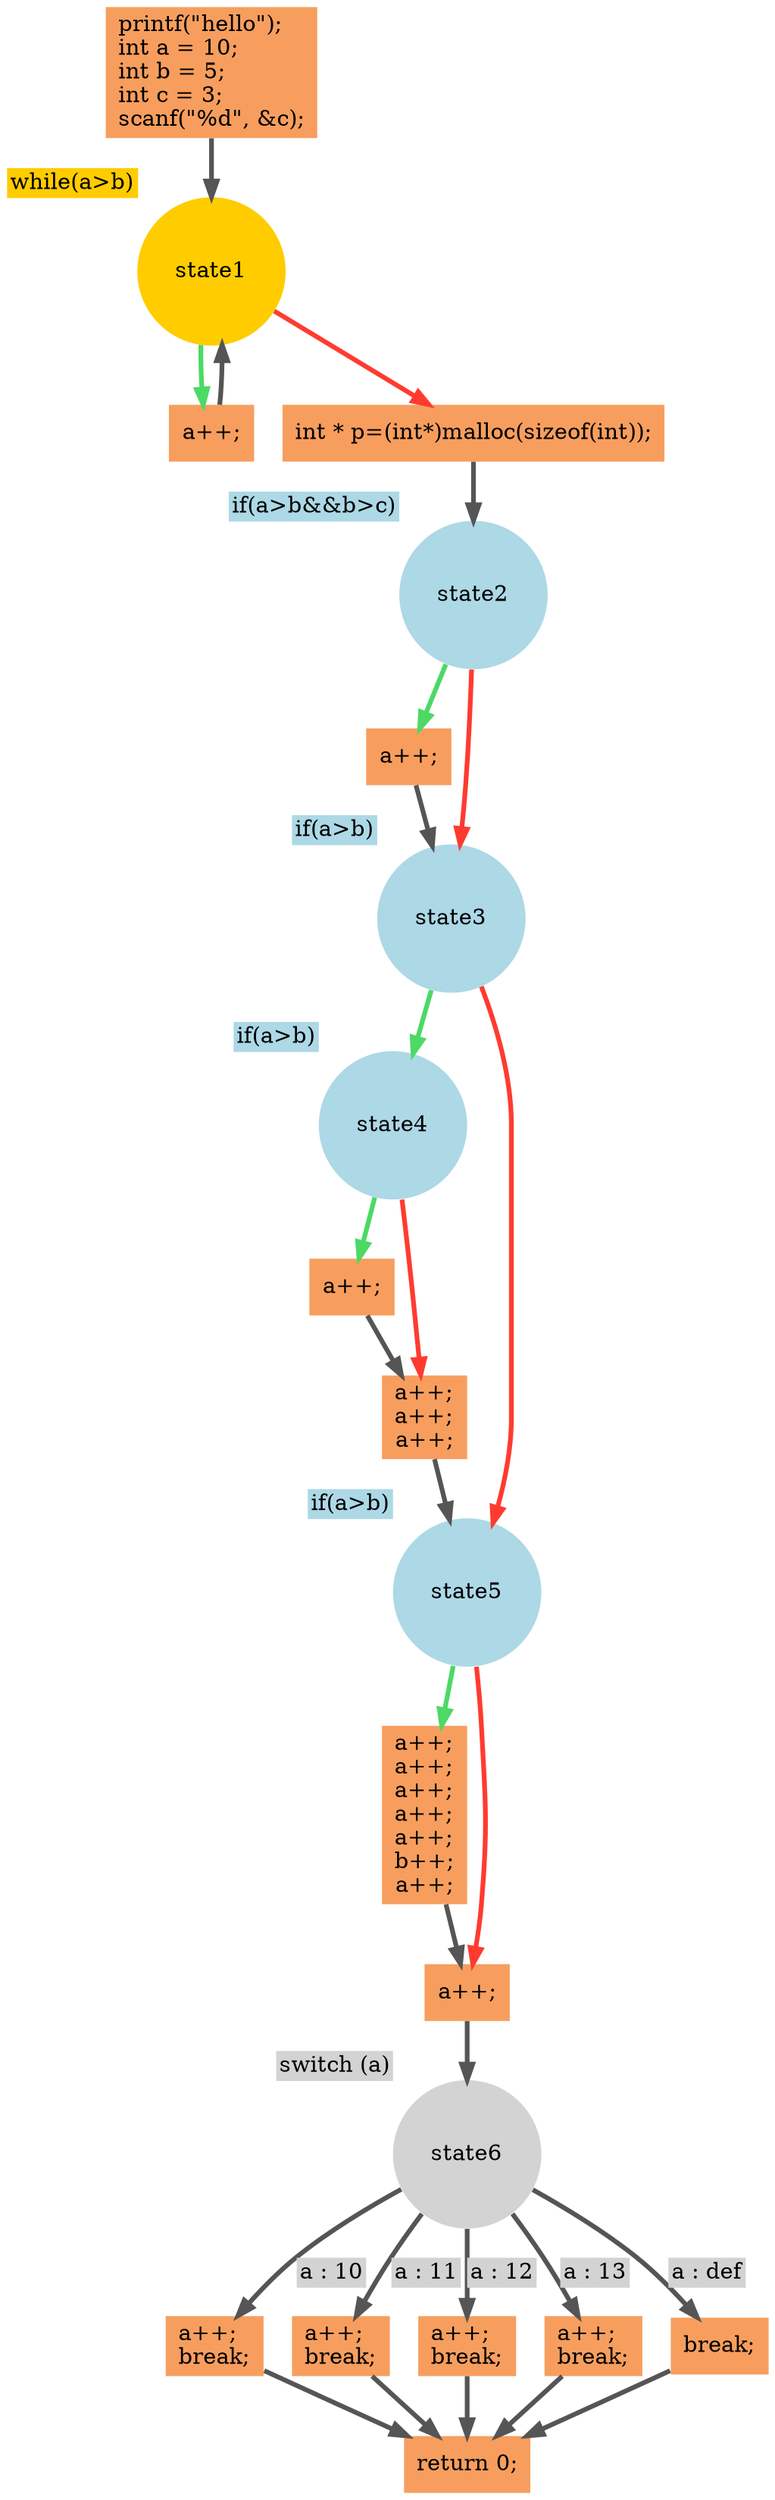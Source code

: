 digraph "FSM for 'main' function" {
Node0x1e34c20 [shape=record, color=transparent, style=filled, fillcolor="#F79e5e", label="{printf(\"hello\");\lint a = 10;\lint b = 5;\lint c = 3;\lscanf(\"%d\", &amp;c);}"];
Node0x1e35cd1 [shape=circle, color=transparent, style=filled, fillcolor="#FFCC00", label=state1, xlabel=<<TABLE BORDER="0" CELLBORDER="0" CELLSPACING="0"><TR><TD BGCOLOR="#FFCC00" ALIGN="center">while(a&gt;b)</TD></TR></TABLE>>, fixedsize=true, width=1.3, height=1.3];
Node0x1e35500 [shape=record, color=transparent, style=filled, fillcolor="#F79e5e", label="{a++;}"];
Node0x1e35fd0 [shape=record, color=transparent, style=filled, fillcolor="#F79e5e", label="{int * p=(int*)malloc(sizeof(int));}"];
Node0x1e35fd1 [shape=circle, color=transparent, style=filled, fillcolor="#ADD8E6", label=state2, xlabel=<<TABLE BORDER="0" CELLBORDER="0" CELLSPACING="0"><TR><TD BGCOLOR="#ADD8E6" ALIGN="center">if(a&gt;b&amp;&amp;b&gt;c)</TD></TR></TABLE>>, fixedsize=true, width=1.3, height=1.3];
Node0x1e37560 [shape=record, color=transparent, style=filled, fillcolor="#F79e5e", label="{a++;}"];
Node0x1e372b1 [shape=circle, color=transparent, style=filled, fillcolor="#ADD8E6", label=state3, xlabel=<<TABLE BORDER="0" CELLBORDER="0" CELLSPACING="0"><TR><TD BGCOLOR="#ADD8E6" ALIGN="center">if(a&gt;b)</TD></TR></TABLE>>, fixedsize=true, width=1.3, height=1.3];
Node0x1e379d1 [shape=circle, color=transparent, style=filled, fillcolor="#ADD8E6", label=state4, xlabel=<<TABLE BORDER="0" CELLBORDER="0" CELLSPACING="0"><TR><TD BGCOLOR="#ADD8E6" ALIGN="center">if(a&gt;b)</TD></TR></TABLE>>, fixedsize=true, width=1.3, height=1.3];
Node0x1e37ea0 [shape=record, color=transparent, style=filled, fillcolor="#F79e5e", label="{a++;}"];
Node0x1e37ef0 [shape=record, color=transparent, style=filled, fillcolor="#F79e5e", label="{a++;\la++;\la++;}"];
Node0x1e37a21 [shape=circle, color=transparent, style=filled, fillcolor="#ADD8E6", label=state5, xlabel=<<TABLE BORDER="0" CELLBORDER="0" CELLSPACING="0"><TR><TD BGCOLOR="#ADD8E6" ALIGN="center">if(a&gt;b)</TD></TR></TABLE>>, fixedsize=true, width=1.3, height=1.3];
Node0x1e388c0 [shape=record, color=transparent, style=filled, fillcolor="#F79e5e", label="{a++;\la++;\la++;\la++;\la++;\lb++;\la++;}"];
Node0x1e38910 [shape=record, color=transparent, style=filled, fillcolor="#F79e5e", label="{a++;}"];
Node0x1e38911 [shape=circle, color=transparent, style=filled, fillcolor="#D3D3D3", label=state6, xlabel=<<TABLE BORDER="0" CELLBORDER="0" CELLSPACING="0"><TR><TD BGCOLOR="#D3D3D3" ALIGN="center">switch (a)</TD></TR></TABLE>>, fixedsize=true, width=1.3, height=1.3];
Node0x1e39bd0 [shape=record, color=transparent, style=filled, fillcolor="#F79e5e", label="{a++;\lbreak;}"];
Node0x1e39c50 [shape=record, color=transparent, style=filled, fillcolor="#F79e5e", label="{a++;\lbreak;}"];
Node0x1e39cd0 [shape=record, color=transparent, style=filled, fillcolor="#F79e5e", label="{a++;\lbreak;}"];
Node0x1e39d90 [shape=record, color=transparent, style=filled, fillcolor="#F79e5e", label="{a++;\lbreak;}"];
Node0x1e39b80 [shape=record, color=transparent, style=filled, fillcolor="#F79e5e", label="{break;}"];
Node0x1e3a150 [shape=record, color=transparent, style=filled, fillcolor="#F79e5e", label="{return 0;}"];
Node0x1e34c20 -> Node0x1e35cd1 [penwidth=3, color="#555555"];
Node0x1e35500 -> Node0x1e35cd1 [penwidth=3, color="#555555"];
Node0x1e35fd0 -> Node0x1e35fd1 [penwidth=3, color="#555555"];
Node0x1e37560 -> Node0x1e372b1 [penwidth=3, color="#555555"];
Node0x1e37ea0 -> Node0x1e37ef0 [penwidth=3, color="#555555"];
Node0x1e37ef0 -> Node0x1e37a21 [penwidth=3, color="#555555"];
Node0x1e388c0 -> Node0x1e38910 [penwidth=3, color="#555555"];
Node0x1e38910 -> Node0x1e38911 [penwidth=3, color="#555555"];
Node0x1e39bd0 -> Node0x1e3a150 [penwidth=3, color="#555555"];
Node0x1e39c50 -> Node0x1e3a150 [penwidth=3, color="#555555"];
Node0x1e39cd0 -> Node0x1e3a150 [penwidth=3, color="#555555"];
Node0x1e39d90 -> Node0x1e3a150 [penwidth=3, color="#555555"];
Node0x1e39b80 -> Node0x1e3a150 [penwidth=3, color="#555555"];
Node0x1e35cd1 -> Node0x1e35500 [color="#4CD964", penwidth=3];
Node0x1e35cd1 -> Node0x1e35fd0 [color="#FF3B30", penwidth=3];
Node0x1e35fd1 -> Node0x1e372b1 [color="#FF3B30", penwidth=3];
Node0x1e372b1 -> Node0x1e379d1 [color="#4CD964", penwidth=3];
Node0x1e372b1 -> Node0x1e37a21 [color="#FF3B30", penwidth=3];
Node0x1e379d1 -> Node0x1e37ea0 [color="#4CD964", penwidth=3];
Node0x1e379d1 -> Node0x1e37ef0 [color="#FF3B30", penwidth=3];
Node0x1e37a21 -> Node0x1e388c0 [color="#4CD964", penwidth=3];
Node0x1e37a21 -> Node0x1e38910 [color="#FF3B30", penwidth=3];
Node0x1e38911 -> Node0x1e39b80 [label=<<TABLE BORDER="0" CELLBORDER="0" CELLSPACING="0"><TR><TD BGCOLOR="#D3D3D3" ALIGN="center">a : def</TD></TR></TABLE>>, penwidth=3, color="#555555"];
Node0x1e38911 -> Node0x1e39bd0 [label=<<TABLE BORDER="0" CELLBORDER="0" CELLSPACING="0"><TR><TD BGCOLOR="#D3D3D3" ALIGN="center">a : 10</TD></TR></TABLE>>, penwidth=3, color="#555555"];
Node0x1e38911 -> Node0x1e39c50 [label=<<TABLE BORDER="0" CELLBORDER="0" CELLSPACING="0"><TR><TD BGCOLOR="#D3D3D3" ALIGN="center">a : 11</TD></TR></TABLE>>, penwidth=3, color="#555555"];
Node0x1e38911 -> Node0x1e39cd0 [label=<<TABLE BORDER="0" CELLBORDER="0" CELLSPACING="0"><TR><TD BGCOLOR="#D3D3D3" ALIGN="center">a : 12</TD></TR></TABLE>>, penwidth=3, color="#555555"];
Node0x1e38911 -> Node0x1e39d90 [label=<<TABLE BORDER="0" CELLBORDER="0" CELLSPACING="0"><TR><TD BGCOLOR="#D3D3D3" ALIGN="center">a : 13</TD></TR></TABLE>>, penwidth=3, color="#555555"];
Node0x1e35fd1 -> Node0x1e37560 [color="#4CD964", penwidth=3];
}
